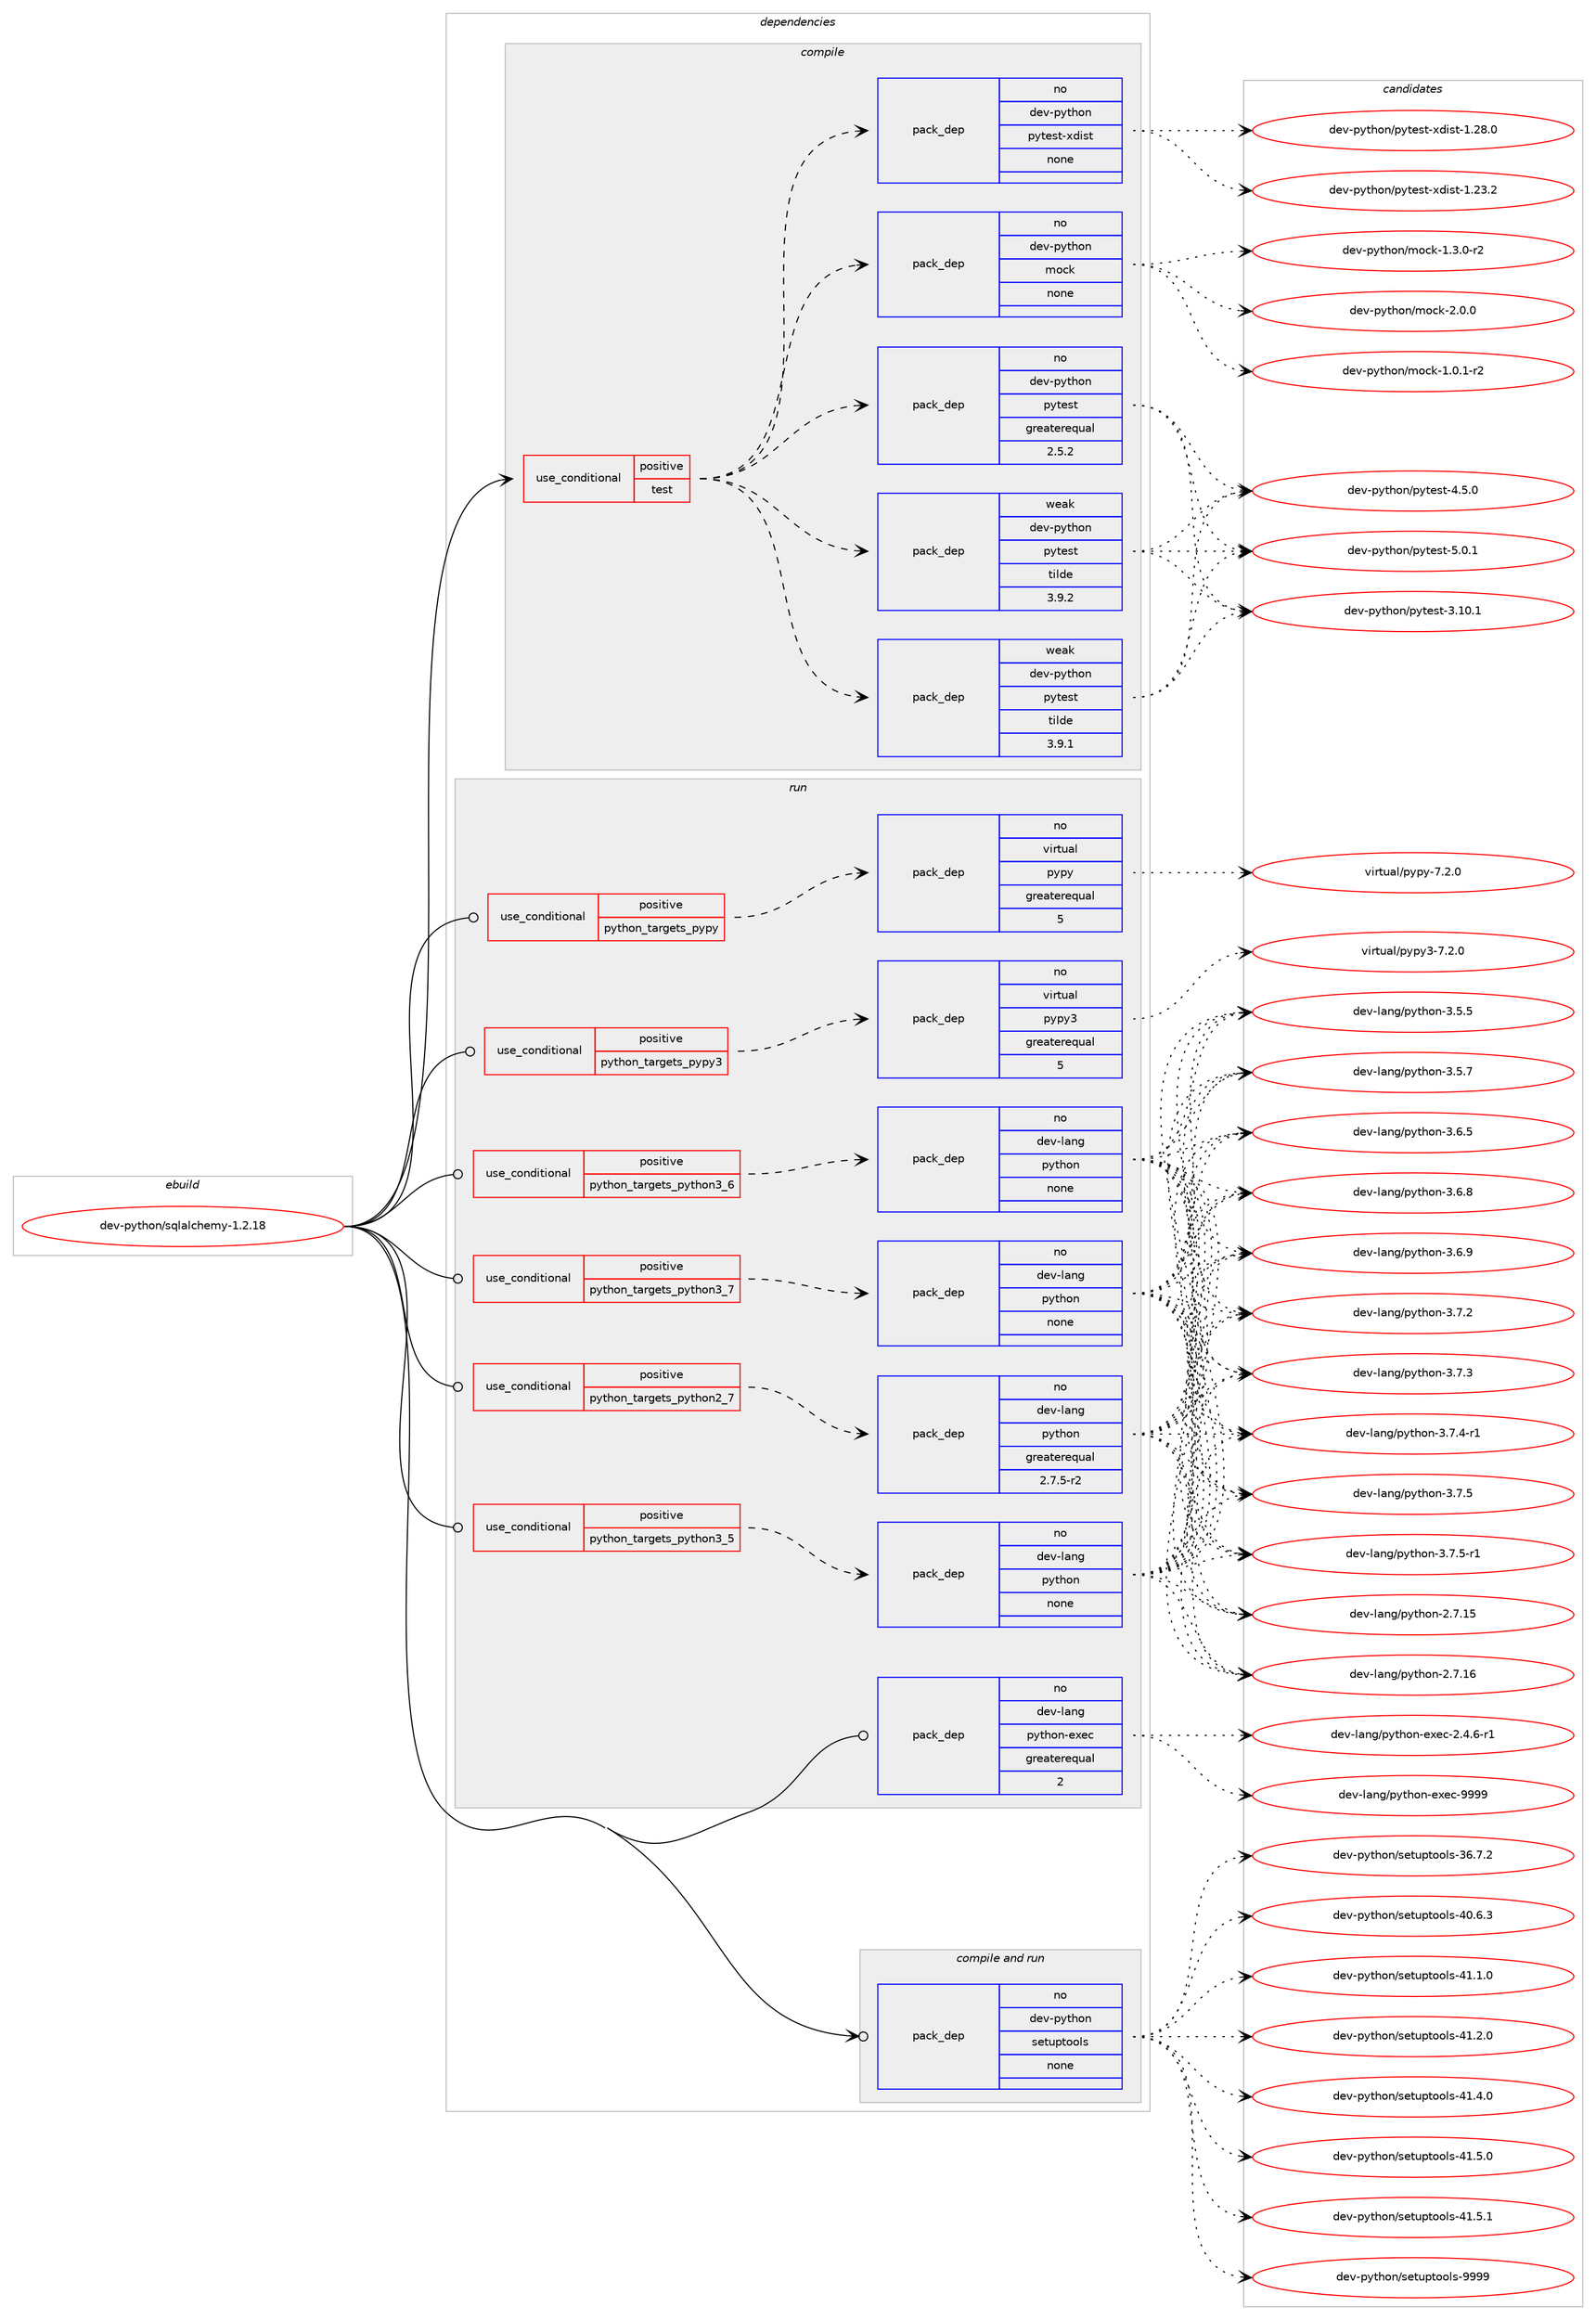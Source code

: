 digraph prolog {

# *************
# Graph options
# *************

newrank=true;
concentrate=true;
compound=true;
graph [rankdir=LR,fontname=Helvetica,fontsize=10,ranksep=1.5];#, ranksep=2.5, nodesep=0.2];
edge  [arrowhead=vee];
node  [fontname=Helvetica,fontsize=10];

# **********
# The ebuild
# **********

subgraph cluster_leftcol {
color=gray;
rank=same;
label=<<i>ebuild</i>>;
id [label="dev-python/sqlalchemy-1.2.18", color=red, width=4, href="../dev-python/sqlalchemy-1.2.18.svg"];
}

# ****************
# The dependencies
# ****************

subgraph cluster_midcol {
color=gray;
label=<<i>dependencies</i>>;
subgraph cluster_compile {
fillcolor="#eeeeee";
style=filled;
label=<<i>compile</i>>;
subgraph cond149865 {
dependency638873 [label=<<TABLE BORDER="0" CELLBORDER="1" CELLSPACING="0" CELLPADDING="4"><TR><TD ROWSPAN="3" CELLPADDING="10">use_conditional</TD></TR><TR><TD>positive</TD></TR><TR><TD>test</TD></TR></TABLE>>, shape=none, color=red];
subgraph pack477127 {
dependency638874 [label=<<TABLE BORDER="0" CELLBORDER="1" CELLSPACING="0" CELLPADDING="4" WIDTH="220"><TR><TD ROWSPAN="6" CELLPADDING="30">pack_dep</TD></TR><TR><TD WIDTH="110">no</TD></TR><TR><TD>dev-python</TD></TR><TR><TD>pytest</TD></TR><TR><TD>greaterequal</TD></TR><TR><TD>2.5.2</TD></TR></TABLE>>, shape=none, color=blue];
}
dependency638873:e -> dependency638874:w [weight=20,style="dashed",arrowhead="vee"];
subgraph pack477128 {
dependency638875 [label=<<TABLE BORDER="0" CELLBORDER="1" CELLSPACING="0" CELLPADDING="4" WIDTH="220"><TR><TD ROWSPAN="6" CELLPADDING="30">pack_dep</TD></TR><TR><TD WIDTH="110">weak</TD></TR><TR><TD>dev-python</TD></TR><TR><TD>pytest</TD></TR><TR><TD>tilde</TD></TR><TR><TD>3.9.1</TD></TR></TABLE>>, shape=none, color=blue];
}
dependency638873:e -> dependency638875:w [weight=20,style="dashed",arrowhead="vee"];
subgraph pack477129 {
dependency638876 [label=<<TABLE BORDER="0" CELLBORDER="1" CELLSPACING="0" CELLPADDING="4" WIDTH="220"><TR><TD ROWSPAN="6" CELLPADDING="30">pack_dep</TD></TR><TR><TD WIDTH="110">weak</TD></TR><TR><TD>dev-python</TD></TR><TR><TD>pytest</TD></TR><TR><TD>tilde</TD></TR><TR><TD>3.9.2</TD></TR></TABLE>>, shape=none, color=blue];
}
dependency638873:e -> dependency638876:w [weight=20,style="dashed",arrowhead="vee"];
subgraph pack477130 {
dependency638877 [label=<<TABLE BORDER="0" CELLBORDER="1" CELLSPACING="0" CELLPADDING="4" WIDTH="220"><TR><TD ROWSPAN="6" CELLPADDING="30">pack_dep</TD></TR><TR><TD WIDTH="110">no</TD></TR><TR><TD>dev-python</TD></TR><TR><TD>mock</TD></TR><TR><TD>none</TD></TR><TR><TD></TD></TR></TABLE>>, shape=none, color=blue];
}
dependency638873:e -> dependency638877:w [weight=20,style="dashed",arrowhead="vee"];
subgraph pack477131 {
dependency638878 [label=<<TABLE BORDER="0" CELLBORDER="1" CELLSPACING="0" CELLPADDING="4" WIDTH="220"><TR><TD ROWSPAN="6" CELLPADDING="30">pack_dep</TD></TR><TR><TD WIDTH="110">no</TD></TR><TR><TD>dev-python</TD></TR><TR><TD>pytest-xdist</TD></TR><TR><TD>none</TD></TR><TR><TD></TD></TR></TABLE>>, shape=none, color=blue];
}
dependency638873:e -> dependency638878:w [weight=20,style="dashed",arrowhead="vee"];
}
id:e -> dependency638873:w [weight=20,style="solid",arrowhead="vee"];
}
subgraph cluster_compileandrun {
fillcolor="#eeeeee";
style=filled;
label=<<i>compile and run</i>>;
subgraph pack477132 {
dependency638879 [label=<<TABLE BORDER="0" CELLBORDER="1" CELLSPACING="0" CELLPADDING="4" WIDTH="220"><TR><TD ROWSPAN="6" CELLPADDING="30">pack_dep</TD></TR><TR><TD WIDTH="110">no</TD></TR><TR><TD>dev-python</TD></TR><TR><TD>setuptools</TD></TR><TR><TD>none</TD></TR><TR><TD></TD></TR></TABLE>>, shape=none, color=blue];
}
id:e -> dependency638879:w [weight=20,style="solid",arrowhead="odotvee"];
}
subgraph cluster_run {
fillcolor="#eeeeee";
style=filled;
label=<<i>run</i>>;
subgraph cond149866 {
dependency638880 [label=<<TABLE BORDER="0" CELLBORDER="1" CELLSPACING="0" CELLPADDING="4"><TR><TD ROWSPAN="3" CELLPADDING="10">use_conditional</TD></TR><TR><TD>positive</TD></TR><TR><TD>python_targets_pypy</TD></TR></TABLE>>, shape=none, color=red];
subgraph pack477133 {
dependency638881 [label=<<TABLE BORDER="0" CELLBORDER="1" CELLSPACING="0" CELLPADDING="4" WIDTH="220"><TR><TD ROWSPAN="6" CELLPADDING="30">pack_dep</TD></TR><TR><TD WIDTH="110">no</TD></TR><TR><TD>virtual</TD></TR><TR><TD>pypy</TD></TR><TR><TD>greaterequal</TD></TR><TR><TD>5</TD></TR></TABLE>>, shape=none, color=blue];
}
dependency638880:e -> dependency638881:w [weight=20,style="dashed",arrowhead="vee"];
}
id:e -> dependency638880:w [weight=20,style="solid",arrowhead="odot"];
subgraph cond149867 {
dependency638882 [label=<<TABLE BORDER="0" CELLBORDER="1" CELLSPACING="0" CELLPADDING="4"><TR><TD ROWSPAN="3" CELLPADDING="10">use_conditional</TD></TR><TR><TD>positive</TD></TR><TR><TD>python_targets_pypy3</TD></TR></TABLE>>, shape=none, color=red];
subgraph pack477134 {
dependency638883 [label=<<TABLE BORDER="0" CELLBORDER="1" CELLSPACING="0" CELLPADDING="4" WIDTH="220"><TR><TD ROWSPAN="6" CELLPADDING="30">pack_dep</TD></TR><TR><TD WIDTH="110">no</TD></TR><TR><TD>virtual</TD></TR><TR><TD>pypy3</TD></TR><TR><TD>greaterequal</TD></TR><TR><TD>5</TD></TR></TABLE>>, shape=none, color=blue];
}
dependency638882:e -> dependency638883:w [weight=20,style="dashed",arrowhead="vee"];
}
id:e -> dependency638882:w [weight=20,style="solid",arrowhead="odot"];
subgraph cond149868 {
dependency638884 [label=<<TABLE BORDER="0" CELLBORDER="1" CELLSPACING="0" CELLPADDING="4"><TR><TD ROWSPAN="3" CELLPADDING="10">use_conditional</TD></TR><TR><TD>positive</TD></TR><TR><TD>python_targets_python2_7</TD></TR></TABLE>>, shape=none, color=red];
subgraph pack477135 {
dependency638885 [label=<<TABLE BORDER="0" CELLBORDER="1" CELLSPACING="0" CELLPADDING="4" WIDTH="220"><TR><TD ROWSPAN="6" CELLPADDING="30">pack_dep</TD></TR><TR><TD WIDTH="110">no</TD></TR><TR><TD>dev-lang</TD></TR><TR><TD>python</TD></TR><TR><TD>greaterequal</TD></TR><TR><TD>2.7.5-r2</TD></TR></TABLE>>, shape=none, color=blue];
}
dependency638884:e -> dependency638885:w [weight=20,style="dashed",arrowhead="vee"];
}
id:e -> dependency638884:w [weight=20,style="solid",arrowhead="odot"];
subgraph cond149869 {
dependency638886 [label=<<TABLE BORDER="0" CELLBORDER="1" CELLSPACING="0" CELLPADDING="4"><TR><TD ROWSPAN="3" CELLPADDING="10">use_conditional</TD></TR><TR><TD>positive</TD></TR><TR><TD>python_targets_python3_5</TD></TR></TABLE>>, shape=none, color=red];
subgraph pack477136 {
dependency638887 [label=<<TABLE BORDER="0" CELLBORDER="1" CELLSPACING="0" CELLPADDING="4" WIDTH="220"><TR><TD ROWSPAN="6" CELLPADDING="30">pack_dep</TD></TR><TR><TD WIDTH="110">no</TD></TR><TR><TD>dev-lang</TD></TR><TR><TD>python</TD></TR><TR><TD>none</TD></TR><TR><TD></TD></TR></TABLE>>, shape=none, color=blue];
}
dependency638886:e -> dependency638887:w [weight=20,style="dashed",arrowhead="vee"];
}
id:e -> dependency638886:w [weight=20,style="solid",arrowhead="odot"];
subgraph cond149870 {
dependency638888 [label=<<TABLE BORDER="0" CELLBORDER="1" CELLSPACING="0" CELLPADDING="4"><TR><TD ROWSPAN="3" CELLPADDING="10">use_conditional</TD></TR><TR><TD>positive</TD></TR><TR><TD>python_targets_python3_6</TD></TR></TABLE>>, shape=none, color=red];
subgraph pack477137 {
dependency638889 [label=<<TABLE BORDER="0" CELLBORDER="1" CELLSPACING="0" CELLPADDING="4" WIDTH="220"><TR><TD ROWSPAN="6" CELLPADDING="30">pack_dep</TD></TR><TR><TD WIDTH="110">no</TD></TR><TR><TD>dev-lang</TD></TR><TR><TD>python</TD></TR><TR><TD>none</TD></TR><TR><TD></TD></TR></TABLE>>, shape=none, color=blue];
}
dependency638888:e -> dependency638889:w [weight=20,style="dashed",arrowhead="vee"];
}
id:e -> dependency638888:w [weight=20,style="solid",arrowhead="odot"];
subgraph cond149871 {
dependency638890 [label=<<TABLE BORDER="0" CELLBORDER="1" CELLSPACING="0" CELLPADDING="4"><TR><TD ROWSPAN="3" CELLPADDING="10">use_conditional</TD></TR><TR><TD>positive</TD></TR><TR><TD>python_targets_python3_7</TD></TR></TABLE>>, shape=none, color=red];
subgraph pack477138 {
dependency638891 [label=<<TABLE BORDER="0" CELLBORDER="1" CELLSPACING="0" CELLPADDING="4" WIDTH="220"><TR><TD ROWSPAN="6" CELLPADDING="30">pack_dep</TD></TR><TR><TD WIDTH="110">no</TD></TR><TR><TD>dev-lang</TD></TR><TR><TD>python</TD></TR><TR><TD>none</TD></TR><TR><TD></TD></TR></TABLE>>, shape=none, color=blue];
}
dependency638890:e -> dependency638891:w [weight=20,style="dashed",arrowhead="vee"];
}
id:e -> dependency638890:w [weight=20,style="solid",arrowhead="odot"];
subgraph pack477139 {
dependency638892 [label=<<TABLE BORDER="0" CELLBORDER="1" CELLSPACING="0" CELLPADDING="4" WIDTH="220"><TR><TD ROWSPAN="6" CELLPADDING="30">pack_dep</TD></TR><TR><TD WIDTH="110">no</TD></TR><TR><TD>dev-lang</TD></TR><TR><TD>python-exec</TD></TR><TR><TD>greaterequal</TD></TR><TR><TD>2</TD></TR></TABLE>>, shape=none, color=blue];
}
id:e -> dependency638892:w [weight=20,style="solid",arrowhead="odot"];
}
}

# **************
# The candidates
# **************

subgraph cluster_choices {
rank=same;
color=gray;
label=<<i>candidates</i>>;

subgraph choice477127 {
color=black;
nodesep=1;
choice100101118451121211161041111104711212111610111511645514649484649 [label="dev-python/pytest-3.10.1", color=red, width=4,href="../dev-python/pytest-3.10.1.svg"];
choice1001011184511212111610411111047112121116101115116455246534648 [label="dev-python/pytest-4.5.0", color=red, width=4,href="../dev-python/pytest-4.5.0.svg"];
choice1001011184511212111610411111047112121116101115116455346484649 [label="dev-python/pytest-5.0.1", color=red, width=4,href="../dev-python/pytest-5.0.1.svg"];
dependency638874:e -> choice100101118451121211161041111104711212111610111511645514649484649:w [style=dotted,weight="100"];
dependency638874:e -> choice1001011184511212111610411111047112121116101115116455246534648:w [style=dotted,weight="100"];
dependency638874:e -> choice1001011184511212111610411111047112121116101115116455346484649:w [style=dotted,weight="100"];
}
subgraph choice477128 {
color=black;
nodesep=1;
choice100101118451121211161041111104711212111610111511645514649484649 [label="dev-python/pytest-3.10.1", color=red, width=4,href="../dev-python/pytest-3.10.1.svg"];
choice1001011184511212111610411111047112121116101115116455246534648 [label="dev-python/pytest-4.5.0", color=red, width=4,href="../dev-python/pytest-4.5.0.svg"];
choice1001011184511212111610411111047112121116101115116455346484649 [label="dev-python/pytest-5.0.1", color=red, width=4,href="../dev-python/pytest-5.0.1.svg"];
dependency638875:e -> choice100101118451121211161041111104711212111610111511645514649484649:w [style=dotted,weight="100"];
dependency638875:e -> choice1001011184511212111610411111047112121116101115116455246534648:w [style=dotted,weight="100"];
dependency638875:e -> choice1001011184511212111610411111047112121116101115116455346484649:w [style=dotted,weight="100"];
}
subgraph choice477129 {
color=black;
nodesep=1;
choice100101118451121211161041111104711212111610111511645514649484649 [label="dev-python/pytest-3.10.1", color=red, width=4,href="../dev-python/pytest-3.10.1.svg"];
choice1001011184511212111610411111047112121116101115116455246534648 [label="dev-python/pytest-4.5.0", color=red, width=4,href="../dev-python/pytest-4.5.0.svg"];
choice1001011184511212111610411111047112121116101115116455346484649 [label="dev-python/pytest-5.0.1", color=red, width=4,href="../dev-python/pytest-5.0.1.svg"];
dependency638876:e -> choice100101118451121211161041111104711212111610111511645514649484649:w [style=dotted,weight="100"];
dependency638876:e -> choice1001011184511212111610411111047112121116101115116455246534648:w [style=dotted,weight="100"];
dependency638876:e -> choice1001011184511212111610411111047112121116101115116455346484649:w [style=dotted,weight="100"];
}
subgraph choice477130 {
color=black;
nodesep=1;
choice1001011184511212111610411111047109111991074549464846494511450 [label="dev-python/mock-1.0.1-r2", color=red, width=4,href="../dev-python/mock-1.0.1-r2.svg"];
choice1001011184511212111610411111047109111991074549465146484511450 [label="dev-python/mock-1.3.0-r2", color=red, width=4,href="../dev-python/mock-1.3.0-r2.svg"];
choice100101118451121211161041111104710911199107455046484648 [label="dev-python/mock-2.0.0", color=red, width=4,href="../dev-python/mock-2.0.0.svg"];
dependency638877:e -> choice1001011184511212111610411111047109111991074549464846494511450:w [style=dotted,weight="100"];
dependency638877:e -> choice1001011184511212111610411111047109111991074549465146484511450:w [style=dotted,weight="100"];
dependency638877:e -> choice100101118451121211161041111104710911199107455046484648:w [style=dotted,weight="100"];
}
subgraph choice477131 {
color=black;
nodesep=1;
choice10010111845112121116104111110471121211161011151164512010010511511645494650514650 [label="dev-python/pytest-xdist-1.23.2", color=red, width=4,href="../dev-python/pytest-xdist-1.23.2.svg"];
choice10010111845112121116104111110471121211161011151164512010010511511645494650564648 [label="dev-python/pytest-xdist-1.28.0", color=red, width=4,href="../dev-python/pytest-xdist-1.28.0.svg"];
dependency638878:e -> choice10010111845112121116104111110471121211161011151164512010010511511645494650514650:w [style=dotted,weight="100"];
dependency638878:e -> choice10010111845112121116104111110471121211161011151164512010010511511645494650564648:w [style=dotted,weight="100"];
}
subgraph choice477132 {
color=black;
nodesep=1;
choice100101118451121211161041111104711510111611711211611111110811545515446554650 [label="dev-python/setuptools-36.7.2", color=red, width=4,href="../dev-python/setuptools-36.7.2.svg"];
choice100101118451121211161041111104711510111611711211611111110811545524846544651 [label="dev-python/setuptools-40.6.3", color=red, width=4,href="../dev-python/setuptools-40.6.3.svg"];
choice100101118451121211161041111104711510111611711211611111110811545524946494648 [label="dev-python/setuptools-41.1.0", color=red, width=4,href="../dev-python/setuptools-41.1.0.svg"];
choice100101118451121211161041111104711510111611711211611111110811545524946504648 [label="dev-python/setuptools-41.2.0", color=red, width=4,href="../dev-python/setuptools-41.2.0.svg"];
choice100101118451121211161041111104711510111611711211611111110811545524946524648 [label="dev-python/setuptools-41.4.0", color=red, width=4,href="../dev-python/setuptools-41.4.0.svg"];
choice100101118451121211161041111104711510111611711211611111110811545524946534648 [label="dev-python/setuptools-41.5.0", color=red, width=4,href="../dev-python/setuptools-41.5.0.svg"];
choice100101118451121211161041111104711510111611711211611111110811545524946534649 [label="dev-python/setuptools-41.5.1", color=red, width=4,href="../dev-python/setuptools-41.5.1.svg"];
choice10010111845112121116104111110471151011161171121161111111081154557575757 [label="dev-python/setuptools-9999", color=red, width=4,href="../dev-python/setuptools-9999.svg"];
dependency638879:e -> choice100101118451121211161041111104711510111611711211611111110811545515446554650:w [style=dotted,weight="100"];
dependency638879:e -> choice100101118451121211161041111104711510111611711211611111110811545524846544651:w [style=dotted,weight="100"];
dependency638879:e -> choice100101118451121211161041111104711510111611711211611111110811545524946494648:w [style=dotted,weight="100"];
dependency638879:e -> choice100101118451121211161041111104711510111611711211611111110811545524946504648:w [style=dotted,weight="100"];
dependency638879:e -> choice100101118451121211161041111104711510111611711211611111110811545524946524648:w [style=dotted,weight="100"];
dependency638879:e -> choice100101118451121211161041111104711510111611711211611111110811545524946534648:w [style=dotted,weight="100"];
dependency638879:e -> choice100101118451121211161041111104711510111611711211611111110811545524946534649:w [style=dotted,weight="100"];
dependency638879:e -> choice10010111845112121116104111110471151011161171121161111111081154557575757:w [style=dotted,weight="100"];
}
subgraph choice477133 {
color=black;
nodesep=1;
choice1181051141161179710847112121112121455546504648 [label="virtual/pypy-7.2.0", color=red, width=4,href="../virtual/pypy-7.2.0.svg"];
dependency638881:e -> choice1181051141161179710847112121112121455546504648:w [style=dotted,weight="100"];
}
subgraph choice477134 {
color=black;
nodesep=1;
choice118105114116117971084711212111212151455546504648 [label="virtual/pypy3-7.2.0", color=red, width=4,href="../virtual/pypy3-7.2.0.svg"];
dependency638883:e -> choice118105114116117971084711212111212151455546504648:w [style=dotted,weight="100"];
}
subgraph choice477135 {
color=black;
nodesep=1;
choice10010111845108971101034711212111610411111045504655464953 [label="dev-lang/python-2.7.15", color=red, width=4,href="../dev-lang/python-2.7.15.svg"];
choice10010111845108971101034711212111610411111045504655464954 [label="dev-lang/python-2.7.16", color=red, width=4,href="../dev-lang/python-2.7.16.svg"];
choice100101118451089711010347112121116104111110455146534653 [label="dev-lang/python-3.5.5", color=red, width=4,href="../dev-lang/python-3.5.5.svg"];
choice100101118451089711010347112121116104111110455146534655 [label="dev-lang/python-3.5.7", color=red, width=4,href="../dev-lang/python-3.5.7.svg"];
choice100101118451089711010347112121116104111110455146544653 [label="dev-lang/python-3.6.5", color=red, width=4,href="../dev-lang/python-3.6.5.svg"];
choice100101118451089711010347112121116104111110455146544656 [label="dev-lang/python-3.6.8", color=red, width=4,href="../dev-lang/python-3.6.8.svg"];
choice100101118451089711010347112121116104111110455146544657 [label="dev-lang/python-3.6.9", color=red, width=4,href="../dev-lang/python-3.6.9.svg"];
choice100101118451089711010347112121116104111110455146554650 [label="dev-lang/python-3.7.2", color=red, width=4,href="../dev-lang/python-3.7.2.svg"];
choice100101118451089711010347112121116104111110455146554651 [label="dev-lang/python-3.7.3", color=red, width=4,href="../dev-lang/python-3.7.3.svg"];
choice1001011184510897110103471121211161041111104551465546524511449 [label="dev-lang/python-3.7.4-r1", color=red, width=4,href="../dev-lang/python-3.7.4-r1.svg"];
choice100101118451089711010347112121116104111110455146554653 [label="dev-lang/python-3.7.5", color=red, width=4,href="../dev-lang/python-3.7.5.svg"];
choice1001011184510897110103471121211161041111104551465546534511449 [label="dev-lang/python-3.7.5-r1", color=red, width=4,href="../dev-lang/python-3.7.5-r1.svg"];
dependency638885:e -> choice10010111845108971101034711212111610411111045504655464953:w [style=dotted,weight="100"];
dependency638885:e -> choice10010111845108971101034711212111610411111045504655464954:w [style=dotted,weight="100"];
dependency638885:e -> choice100101118451089711010347112121116104111110455146534653:w [style=dotted,weight="100"];
dependency638885:e -> choice100101118451089711010347112121116104111110455146534655:w [style=dotted,weight="100"];
dependency638885:e -> choice100101118451089711010347112121116104111110455146544653:w [style=dotted,weight="100"];
dependency638885:e -> choice100101118451089711010347112121116104111110455146544656:w [style=dotted,weight="100"];
dependency638885:e -> choice100101118451089711010347112121116104111110455146544657:w [style=dotted,weight="100"];
dependency638885:e -> choice100101118451089711010347112121116104111110455146554650:w [style=dotted,weight="100"];
dependency638885:e -> choice100101118451089711010347112121116104111110455146554651:w [style=dotted,weight="100"];
dependency638885:e -> choice1001011184510897110103471121211161041111104551465546524511449:w [style=dotted,weight="100"];
dependency638885:e -> choice100101118451089711010347112121116104111110455146554653:w [style=dotted,weight="100"];
dependency638885:e -> choice1001011184510897110103471121211161041111104551465546534511449:w [style=dotted,weight="100"];
}
subgraph choice477136 {
color=black;
nodesep=1;
choice10010111845108971101034711212111610411111045504655464953 [label="dev-lang/python-2.7.15", color=red, width=4,href="../dev-lang/python-2.7.15.svg"];
choice10010111845108971101034711212111610411111045504655464954 [label="dev-lang/python-2.7.16", color=red, width=4,href="../dev-lang/python-2.7.16.svg"];
choice100101118451089711010347112121116104111110455146534653 [label="dev-lang/python-3.5.5", color=red, width=4,href="../dev-lang/python-3.5.5.svg"];
choice100101118451089711010347112121116104111110455146534655 [label="dev-lang/python-3.5.7", color=red, width=4,href="../dev-lang/python-3.5.7.svg"];
choice100101118451089711010347112121116104111110455146544653 [label="dev-lang/python-3.6.5", color=red, width=4,href="../dev-lang/python-3.6.5.svg"];
choice100101118451089711010347112121116104111110455146544656 [label="dev-lang/python-3.6.8", color=red, width=4,href="../dev-lang/python-3.6.8.svg"];
choice100101118451089711010347112121116104111110455146544657 [label="dev-lang/python-3.6.9", color=red, width=4,href="../dev-lang/python-3.6.9.svg"];
choice100101118451089711010347112121116104111110455146554650 [label="dev-lang/python-3.7.2", color=red, width=4,href="../dev-lang/python-3.7.2.svg"];
choice100101118451089711010347112121116104111110455146554651 [label="dev-lang/python-3.7.3", color=red, width=4,href="../dev-lang/python-3.7.3.svg"];
choice1001011184510897110103471121211161041111104551465546524511449 [label="dev-lang/python-3.7.4-r1", color=red, width=4,href="../dev-lang/python-3.7.4-r1.svg"];
choice100101118451089711010347112121116104111110455146554653 [label="dev-lang/python-3.7.5", color=red, width=4,href="../dev-lang/python-3.7.5.svg"];
choice1001011184510897110103471121211161041111104551465546534511449 [label="dev-lang/python-3.7.5-r1", color=red, width=4,href="../dev-lang/python-3.7.5-r1.svg"];
dependency638887:e -> choice10010111845108971101034711212111610411111045504655464953:w [style=dotted,weight="100"];
dependency638887:e -> choice10010111845108971101034711212111610411111045504655464954:w [style=dotted,weight="100"];
dependency638887:e -> choice100101118451089711010347112121116104111110455146534653:w [style=dotted,weight="100"];
dependency638887:e -> choice100101118451089711010347112121116104111110455146534655:w [style=dotted,weight="100"];
dependency638887:e -> choice100101118451089711010347112121116104111110455146544653:w [style=dotted,weight="100"];
dependency638887:e -> choice100101118451089711010347112121116104111110455146544656:w [style=dotted,weight="100"];
dependency638887:e -> choice100101118451089711010347112121116104111110455146544657:w [style=dotted,weight="100"];
dependency638887:e -> choice100101118451089711010347112121116104111110455146554650:w [style=dotted,weight="100"];
dependency638887:e -> choice100101118451089711010347112121116104111110455146554651:w [style=dotted,weight="100"];
dependency638887:e -> choice1001011184510897110103471121211161041111104551465546524511449:w [style=dotted,weight="100"];
dependency638887:e -> choice100101118451089711010347112121116104111110455146554653:w [style=dotted,weight="100"];
dependency638887:e -> choice1001011184510897110103471121211161041111104551465546534511449:w [style=dotted,weight="100"];
}
subgraph choice477137 {
color=black;
nodesep=1;
choice10010111845108971101034711212111610411111045504655464953 [label="dev-lang/python-2.7.15", color=red, width=4,href="../dev-lang/python-2.7.15.svg"];
choice10010111845108971101034711212111610411111045504655464954 [label="dev-lang/python-2.7.16", color=red, width=4,href="../dev-lang/python-2.7.16.svg"];
choice100101118451089711010347112121116104111110455146534653 [label="dev-lang/python-3.5.5", color=red, width=4,href="../dev-lang/python-3.5.5.svg"];
choice100101118451089711010347112121116104111110455146534655 [label="dev-lang/python-3.5.7", color=red, width=4,href="../dev-lang/python-3.5.7.svg"];
choice100101118451089711010347112121116104111110455146544653 [label="dev-lang/python-3.6.5", color=red, width=4,href="../dev-lang/python-3.6.5.svg"];
choice100101118451089711010347112121116104111110455146544656 [label="dev-lang/python-3.6.8", color=red, width=4,href="../dev-lang/python-3.6.8.svg"];
choice100101118451089711010347112121116104111110455146544657 [label="dev-lang/python-3.6.9", color=red, width=4,href="../dev-lang/python-3.6.9.svg"];
choice100101118451089711010347112121116104111110455146554650 [label="dev-lang/python-3.7.2", color=red, width=4,href="../dev-lang/python-3.7.2.svg"];
choice100101118451089711010347112121116104111110455146554651 [label="dev-lang/python-3.7.3", color=red, width=4,href="../dev-lang/python-3.7.3.svg"];
choice1001011184510897110103471121211161041111104551465546524511449 [label="dev-lang/python-3.7.4-r1", color=red, width=4,href="../dev-lang/python-3.7.4-r1.svg"];
choice100101118451089711010347112121116104111110455146554653 [label="dev-lang/python-3.7.5", color=red, width=4,href="../dev-lang/python-3.7.5.svg"];
choice1001011184510897110103471121211161041111104551465546534511449 [label="dev-lang/python-3.7.5-r1", color=red, width=4,href="../dev-lang/python-3.7.5-r1.svg"];
dependency638889:e -> choice10010111845108971101034711212111610411111045504655464953:w [style=dotted,weight="100"];
dependency638889:e -> choice10010111845108971101034711212111610411111045504655464954:w [style=dotted,weight="100"];
dependency638889:e -> choice100101118451089711010347112121116104111110455146534653:w [style=dotted,weight="100"];
dependency638889:e -> choice100101118451089711010347112121116104111110455146534655:w [style=dotted,weight="100"];
dependency638889:e -> choice100101118451089711010347112121116104111110455146544653:w [style=dotted,weight="100"];
dependency638889:e -> choice100101118451089711010347112121116104111110455146544656:w [style=dotted,weight="100"];
dependency638889:e -> choice100101118451089711010347112121116104111110455146544657:w [style=dotted,weight="100"];
dependency638889:e -> choice100101118451089711010347112121116104111110455146554650:w [style=dotted,weight="100"];
dependency638889:e -> choice100101118451089711010347112121116104111110455146554651:w [style=dotted,weight="100"];
dependency638889:e -> choice1001011184510897110103471121211161041111104551465546524511449:w [style=dotted,weight="100"];
dependency638889:e -> choice100101118451089711010347112121116104111110455146554653:w [style=dotted,weight="100"];
dependency638889:e -> choice1001011184510897110103471121211161041111104551465546534511449:w [style=dotted,weight="100"];
}
subgraph choice477138 {
color=black;
nodesep=1;
choice10010111845108971101034711212111610411111045504655464953 [label="dev-lang/python-2.7.15", color=red, width=4,href="../dev-lang/python-2.7.15.svg"];
choice10010111845108971101034711212111610411111045504655464954 [label="dev-lang/python-2.7.16", color=red, width=4,href="../dev-lang/python-2.7.16.svg"];
choice100101118451089711010347112121116104111110455146534653 [label="dev-lang/python-3.5.5", color=red, width=4,href="../dev-lang/python-3.5.5.svg"];
choice100101118451089711010347112121116104111110455146534655 [label="dev-lang/python-3.5.7", color=red, width=4,href="../dev-lang/python-3.5.7.svg"];
choice100101118451089711010347112121116104111110455146544653 [label="dev-lang/python-3.6.5", color=red, width=4,href="../dev-lang/python-3.6.5.svg"];
choice100101118451089711010347112121116104111110455146544656 [label="dev-lang/python-3.6.8", color=red, width=4,href="../dev-lang/python-3.6.8.svg"];
choice100101118451089711010347112121116104111110455146544657 [label="dev-lang/python-3.6.9", color=red, width=4,href="../dev-lang/python-3.6.9.svg"];
choice100101118451089711010347112121116104111110455146554650 [label="dev-lang/python-3.7.2", color=red, width=4,href="../dev-lang/python-3.7.2.svg"];
choice100101118451089711010347112121116104111110455146554651 [label="dev-lang/python-3.7.3", color=red, width=4,href="../dev-lang/python-3.7.3.svg"];
choice1001011184510897110103471121211161041111104551465546524511449 [label="dev-lang/python-3.7.4-r1", color=red, width=4,href="../dev-lang/python-3.7.4-r1.svg"];
choice100101118451089711010347112121116104111110455146554653 [label="dev-lang/python-3.7.5", color=red, width=4,href="../dev-lang/python-3.7.5.svg"];
choice1001011184510897110103471121211161041111104551465546534511449 [label="dev-lang/python-3.7.5-r1", color=red, width=4,href="../dev-lang/python-3.7.5-r1.svg"];
dependency638891:e -> choice10010111845108971101034711212111610411111045504655464953:w [style=dotted,weight="100"];
dependency638891:e -> choice10010111845108971101034711212111610411111045504655464954:w [style=dotted,weight="100"];
dependency638891:e -> choice100101118451089711010347112121116104111110455146534653:w [style=dotted,weight="100"];
dependency638891:e -> choice100101118451089711010347112121116104111110455146534655:w [style=dotted,weight="100"];
dependency638891:e -> choice100101118451089711010347112121116104111110455146544653:w [style=dotted,weight="100"];
dependency638891:e -> choice100101118451089711010347112121116104111110455146544656:w [style=dotted,weight="100"];
dependency638891:e -> choice100101118451089711010347112121116104111110455146544657:w [style=dotted,weight="100"];
dependency638891:e -> choice100101118451089711010347112121116104111110455146554650:w [style=dotted,weight="100"];
dependency638891:e -> choice100101118451089711010347112121116104111110455146554651:w [style=dotted,weight="100"];
dependency638891:e -> choice1001011184510897110103471121211161041111104551465546524511449:w [style=dotted,weight="100"];
dependency638891:e -> choice100101118451089711010347112121116104111110455146554653:w [style=dotted,weight="100"];
dependency638891:e -> choice1001011184510897110103471121211161041111104551465546534511449:w [style=dotted,weight="100"];
}
subgraph choice477139 {
color=black;
nodesep=1;
choice10010111845108971101034711212111610411111045101120101994550465246544511449 [label="dev-lang/python-exec-2.4.6-r1", color=red, width=4,href="../dev-lang/python-exec-2.4.6-r1.svg"];
choice10010111845108971101034711212111610411111045101120101994557575757 [label="dev-lang/python-exec-9999", color=red, width=4,href="../dev-lang/python-exec-9999.svg"];
dependency638892:e -> choice10010111845108971101034711212111610411111045101120101994550465246544511449:w [style=dotted,weight="100"];
dependency638892:e -> choice10010111845108971101034711212111610411111045101120101994557575757:w [style=dotted,weight="100"];
}
}

}
